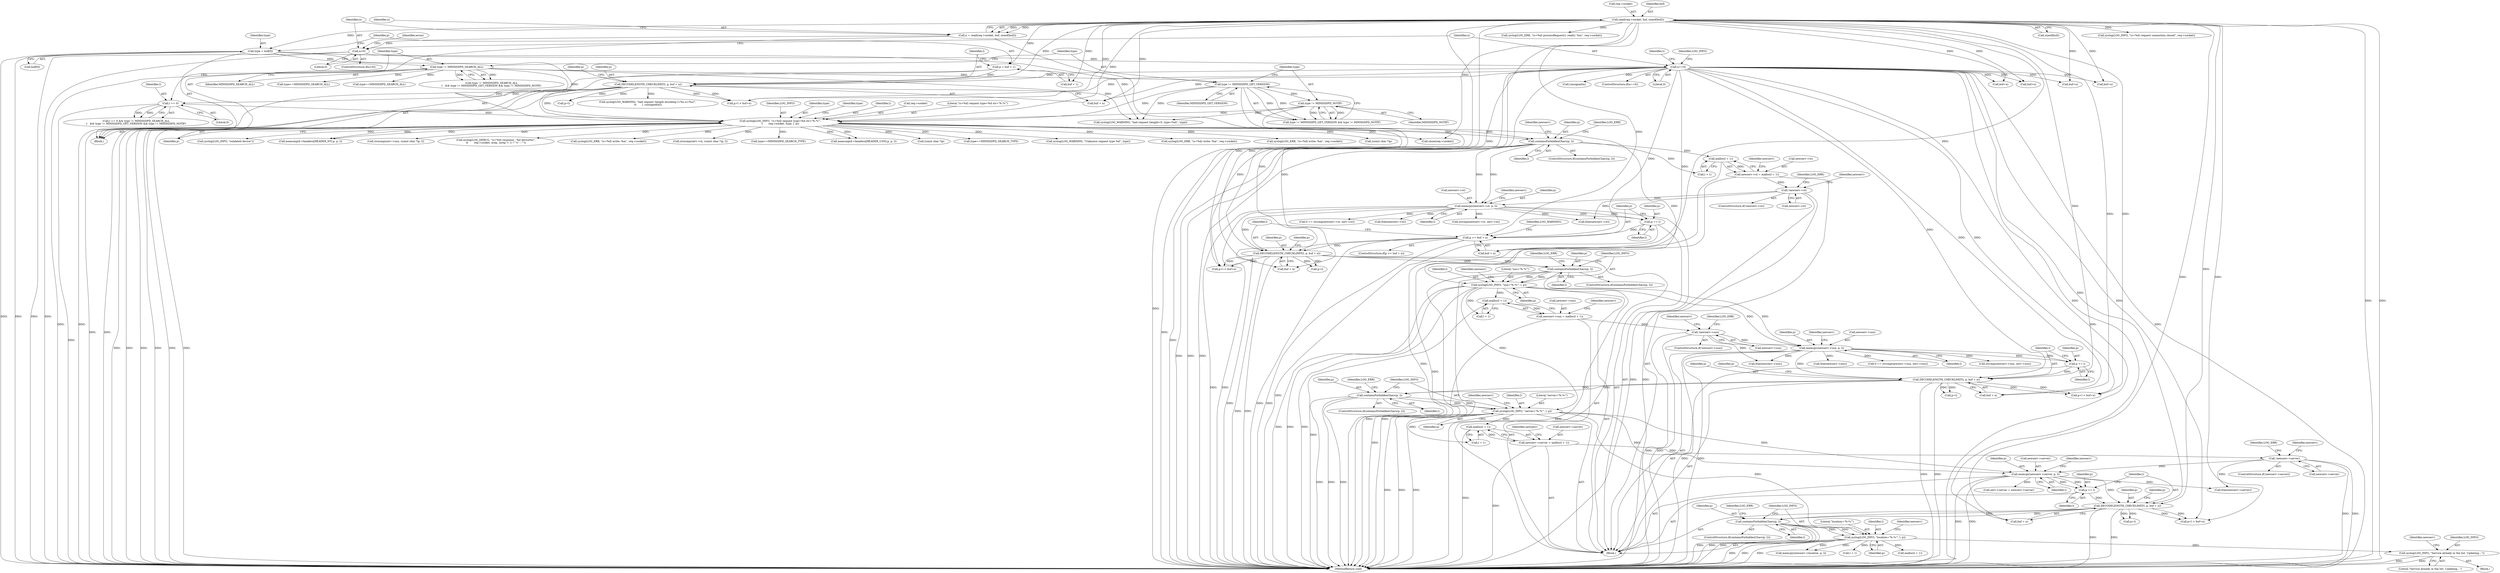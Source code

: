 digraph "0_miniupnp_b238cade9a173c6f751a34acf8ccff838a62aa47@API" {
"1000995" [label="(Call,syslog(LOG_INFO, \"Service already in the list. Updating...\"))"];
"1000923" [label="(Call,syslog(LOG_INFO, \"location='%.*s'\", l, p))"];
"1000856" [label="(Call,syslog(LOG_INFO, \"server='%.*s'\", l, p))"];
"1000789" [label="(Call,syslog(LOG_INFO, \"usn='%.*s'\", l, p))"];
"1000244" [label="(Call,syslog(LOG_INFO, \"(s=%d) request type=%d str='%.*s'\",\n\t       req->socket, type, l, p))"];
"1000141" [label="(Call,read(req->socket, buf, sizeof(buf)))"];
"1000189" [label="(Call,type = buf[0])"];
"1000228" [label="(Call,type != MINISSDPD_SEARCH_ALL)"];
"1000235" [label="(Call,type != MINISSDPD_NOTIF)"];
"1000232" [label="(Call,type != MINISSDPD_GET_VERSION)"];
"1000224" [label="(Call,l == 0)"];
"1000199" [label="(Call,DECODELENGTH_CHECKLIMIT(l, p, buf + n))"];
"1000194" [label="(Call,p = buf + 1)"];
"1000174" [label="(Call,n==0)"];
"1000149" [label="(Call,n<0)"];
"1000139" [label="(Call,n = read(req->socket, buf, sizeof(buf)))"];
"1000781" [label="(Call,containsForbiddenChars(p, l))"];
"1000761" [label="(Call,DECODELENGTH_CHECKLIMIT(l, p, buf + n))"];
"1000734" [label="(Call,memcpy(newserv->st, p, l))"];
"1000725" [label="(Call,!newserv->st)"];
"1000716" [label="(Call,newserv->st = malloc(l + 1))"];
"1000720" [label="(Call,malloc(l + 1))"];
"1000708" [label="(Call,containsForbiddenChars(p, l))"];
"1000751" [label="(Call,p >= buf + n)"];
"1000747" [label="(Call,p += l)"];
"1000848" [label="(Call,containsForbiddenChars(p, l))"];
"1000828" [label="(Call,DECODELENGTH_CHECKLIMIT(l, p, buf + n))"];
"1000812" [label="(Call,memcpy(newserv->usn, p, l))"];
"1000803" [label="(Call,!newserv->usn)"];
"1000794" [label="(Call,newserv->usn = malloc(l + 1))"];
"1000798" [label="(Call,malloc(l + 1))"];
"1000825" [label="(Call,p += l)"];
"1000915" [label="(Call,containsForbiddenChars(p, l))"];
"1000895" [label="(Call,DECODELENGTH_CHECKLIMIT(l, p, buf + n))"];
"1000879" [label="(Call,memcpy(newserv->server, p, l))"];
"1000870" [label="(Call,!newserv->server)"];
"1000861" [label="(Call,newserv->server = malloc(l + 1))"];
"1000865" [label="(Call,malloc(l + 1))"];
"1000892" [label="(Call,p += l)"];
"1000869" [label="(ControlStructure,if(!newserv->server))"];
"1000790" [label="(Identifier,LOG_INFO)"];
"1000780" [label="(ControlStructure,if(containsForbiddenChars(p, l)))"];
"1000150" [label="(Identifier,n)"];
"1000116" [label="(Block,)"];
"1000245" [label="(Identifier,LOG_INFO)"];
"1000191" [label="(Call,buf[0])"];
"1000156" [label="(Identifier,errno)"];
"1001112" [label="(Call,free(newserv->server))"];
"1000707" [label="(ControlStructure,if(containsForbiddenChars(p, l)))"];
"1000946" [label="(Call,memcpy(newserv->location, p, l))"];
"1000816" [label="(Identifier,p)"];
"1000915" [label="(Call,containsForbiddenChars(p, l))"];
"1000250" [label="(Identifier,type)"];
"1000923" [label="(Call,syslog(LOG_INFO, \"location='%.*s'\", l, p))"];
"1000176" [label="(Literal,0)"];
"1000199" [label="(Call,DECODELENGTH_CHECKLIMIT(l, p, buf + n))"];
"1000232" [label="(Call,type != MINISSDPD_GET_VERSION)"];
"1000179" [label="(Identifier,LOG_INFO)"];
"1000725" [label="(Call,!newserv->st)"];
"1001108" [label="(Call,free(newserv->usn))"];
"1000772" [label="(Call,buf+n)"];
"1000830" [label="(Identifier,p)"];
"1000584" [label="(Call,strncmp(serv->usn, (const char *)p, l))"];
"1000229" [label="(Identifier,type)"];
"1000831" [label="(Call,buf + n)"];
"1000717" [label="(Call,newserv->st)"];
"1000750" [label="(ControlStructure,if(p >= buf + n))"];
"1000254" [label="(Identifier,type)"];
"1000795" [label="(Call,newserv->usn)"];
"1000998" [label="(Call,free(newserv->st))"];
"1000196" [label="(Call,buf + 1)"];
"1000917" [label="(Identifier,l)"];
"1000239" [label="(Call,syslog(LOG_WARNING, \"bad request (length=0, type=%d)\", type))"];
"1000230" [label="(Identifier,MINISSDPD_SEARCH_ALL)"];
"1000994" [label="(Block,)"];
"1000930" [label="(Identifier,newserv)"];
"1000898" [label="(Call,buf + n)"];
"1000804" [label="(Call,newserv->usn)"];
"1000903" [label="(Call,p+l)"];
"1000186" [label="(Identifier,t)"];
"1000892" [label="(Call,p += l)"];
"1000853" [label="(Identifier,LOG_ERR)"];
"1000860" [label="(Identifier,p)"];
"1000876" [label="(Identifier,LOG_ERR)"];
"1000789" [label="(Call,syslog(LOG_INFO, \"usn='%.*s'\", l, p))"];
"1000726" [label="(Call,newserv->st)"];
"1000716" [label="(Call,newserv->st = malloc(l + 1))"];
"1000817" [label="(Identifier,l)"];
"1000228" [label="(Call,type != MINISSDPD_SEARCH_ALL)"];
"1000794" [label="(Call,newserv->usn = malloc(l + 1))"];
"1000805" [label="(Identifier,newserv)"];
"1000657" [label="(Call,syslog(LOG_DEBUG, \"(s=%d) response : %d device%s\",\n\t\t       req->socket, nrep, (nrep > 1) ? \"s\" : \"\"))"];
"1001104" [label="(Call,free(newserv->st))"];
"1000734" [label="(Call,memcpy(newserv->st, p, l))"];
"1000166" [label="(Call,syslog(LOG_ERR, \"(s=%d) processRequest(): read(): %m\", req->socket))"];
"1000847" [label="(ControlStructure,if(containsForbiddenChars(p, l)))"];
"1001092" [label="(Call,syslog(LOG_ERR, \"(s=%d) write: %m\", req->socket))"];
"1000736" [label="(Identifier,newserv)"];
"1001010" [label="(Call,serv->server = newserv->server)"];
"1000814" [label="(Identifier,newserv)"];
"1000895" [label="(Call,DECODELENGTH_CHECKLIMIT(l, p, buf + n))"];
"1000142" [label="(Call,req->socket)"];
"1000863" [label="(Identifier,newserv)"];
"1000793" [label="(Identifier,p)"];
"1000925" [label="(Literal,\"location='%.*s'\")"];
"1000978" [label="(Call,strcmp(newserv->usn, serv->usn))"];
"1000865" [label="(Call,malloc(l + 1))"];
"1000897" [label="(Identifier,p)"];
"1000782" [label="(Identifier,p)"];
"1000148" [label="(ControlStructure,if(n<0))"];
"1000881" [label="(Identifier,newserv)"];
"1000236" [label="(Identifier,type)"];
"1000904" [label="(Identifier,p)"];
"1000140" [label="(Identifier,n)"];
"1000835" [label="(Call,p+l > buf+n)"];
"1001000" [label="(Identifier,newserv)"];
"1000761" [label="(Call,DECODELENGTH_CHECKLIMIT(l, p, buf + n))"];
"1000902" [label="(Call,p+l > buf+n)"];
"1000709" [label="(Identifier,p)"];
"1000174" [label="(Call,n==0)"];
"1000569" [label="(Call,strncmp(serv->st, (const char *)p, l))"];
"1000916" [label="(Identifier,p)"];
"1000149" [label="(Call,n<0)"];
"1000363" [label="(Call,type==MINISSDPD_SEARCH_TYPE)"];
"1000862" [label="(Call,newserv->server)"];
"1000385" [label="(Call,memcmp(d->headers[HEADER_USN].p, p, l))"];
"1000190" [label="(Identifier,type)"];
"1000731" [label="(Identifier,LOG_ERR)"];
"1000769" [label="(Call,p+l)"];
"1000141" [label="(Call,read(req->socket, buf, sizeof(buf)))"];
"1000752" [label="(Identifier,p)"];
"1000588" [label="(Call,(const char *)p)"];
"1000233" [label="(Identifier,type)"];
"1000826" [label="(Identifier,p)"];
"1000933" [label="(Call,l + 1)"];
"1000151" [label="(Literal,0)"];
"1000770" [label="(Identifier,p)"];
"1000139" [label="(Call,n = read(req->socket, buf, sizeof(buf)))"];
"1000244" [label="(Call,syslog(LOG_INFO, \"(s=%d) request type=%d str='%.*s'\",\n\t       req->socket, type, l, p))"];
"1000235" [label="(Call,type != MINISSDPD_NOTIF)"];
"1000207" [label="(Call,p+l)"];
"1000237" [label="(Identifier,MINISSDPD_NOTIF)"];
"1000743" [label="(Identifier,newserv)"];
"1000906" [label="(Call,buf+n)"];
"1000231" [label="(Call,type != MINISSDPD_GET_VERSION && type != MINISSDPD_NOTIF)"];
"1000251" [label="(Identifier,l)"];
"1000762" [label="(Identifier,l)"];
"1000224" [label="(Call,l == 0)"];
"1000739" [label="(Identifier,l)"];
"1000872" [label="(Identifier,newserv)"];
"1000792" [label="(Identifier,l)"];
"1000812" [label="(Call,memcpy(newserv->usn, p, l))"];
"1000225" [label="(Identifier,l)"];
"1000753" [label="(Call,buf + n)"];
"1000201" [label="(Identifier,p)"];
"1000850" [label="(Identifier,l)"];
"1000708" [label="(Call,containsForbiddenChars(p, l))"];
"1000786" [label="(Identifier,LOG_ERR)"];
"1000825" [label="(Call,p += l)"];
"1000727" [label="(Identifier,newserv)"];
"1000798" [label="(Call,malloc(l + 1))"];
"1000395" [label="(Call,type==MINISSDPD_SEARCH_ALL)"];
"1000189" [label="(Call,type = buf[0])"];
"1000247" [label="(Call,req->socket)"];
"1000827" [label="(Identifier,l)"];
"1000828" [label="(Call,DECODELENGTH_CHECKLIMIT(l, p, buf + n))"];
"1000861" [label="(Call,newserv->server = malloc(l + 1))"];
"1000200" [label="(Identifier,l)"];
"1000713" [label="(Identifier,LOG_ERR)"];
"1000926" [label="(Identifier,l)"];
"1000849" [label="(Identifier,p)"];
"1000564" [label="(Call,type==MINISSDPD_SEARCH_TYPE)"];
"1000206" [label="(Call,p+l > buf+n)"];
"1001075" [label="(Call,syslog(LOG_WARNING, \"Unknown request type %d\", type))"];
"1000783" [label="(Identifier,l)"];
"1000888" [label="(Identifier,newserv)"];
"1000738" [label="(Identifier,p)"];
"1000927" [label="(Identifier,p)"];
"1000195" [label="(Identifier,p)"];
"1000871" [label="(Call,newserv->server)"];
"1000987" [label="(Call,strcmp(newserv->st, serv->st))"];
"1000866" [label="(Call,l + 1)"];
"1000932" [label="(Call,malloc(l + 1))"];
"1000896" [label="(Identifier,l)"];
"1000218" [label="(Call,(unsigned)n)"];
"1000758" [label="(Identifier,LOG_WARNING)"];
"1001002" [label="(Call,free(newserv->usn))"];
"1000796" [label="(Identifier,newserv)"];
"1000223" [label="(Call,l == 0 && type != MINISSDPD_SEARCH_ALL\n\t   && type != MINISSDPD_GET_VERSION && type != MINISSDPD_NOTIF)"];
"1000995" [label="(Call,syslog(LOG_INFO, \"Service already in the list. Updating...\"))"];
"1000791" [label="(Literal,\"usn='%.*s'\")"];
"1000799" [label="(Call,l + 1)"];
"1000234" [label="(Identifier,MINISSDPD_GET_VERSION)"];
"1000202" [label="(Call,buf + n)"];
"1000592" [label="(Call,type==MINISSDPD_SEARCH_ALL)"];
"1000914" [label="(ControlStructure,if(containsForbiddenChars(p, l)))"];
"1000920" [label="(Identifier,LOG_ERR)"];
"1000883" [label="(Identifier,p)"];
"1000246" [label="(Literal,\"(s=%d) request type=%d str='%.*s'\")"];
"1000839" [label="(Call,buf+n)"];
"1000768" [label="(Call,p+l > buf+n)"];
"1000809" [label="(Identifier,LOG_ERR)"];
"1000146" [label="(Call,sizeof(buf))"];
"1000781" [label="(Call,containsForbiddenChars(p, l))"];
"1000976" [label="(Call,0 == strcmp(newserv->usn, serv->usn))"];
"1001125" [label="(Call,close(req->socket))"];
"1000749" [label="(Identifier,l)"];
"1000821" [label="(Identifier,newserv)"];
"1000175" [label="(Identifier,n)"];
"1000894" [label="(Identifier,l)"];
"1000720" [label="(Call,malloc(l + 1))"];
"1000870" [label="(Call,!newserv->server)"];
"1000813" [label="(Call,newserv->usn)"];
"1001061" [label="(Call,syslog(LOG_ERR, \"(s=%d) write: %m\", req->socket))"];
"1000194" [label="(Call,p = buf + 1)"];
"1000803" [label="(Call,!newserv->usn)"];
"1000924" [label="(Identifier,LOG_INFO)"];
"1000880" [label="(Call,newserv->server)"];
"1000848" [label="(Call,containsForbiddenChars(p, l))"];
"1000751" [label="(Call,p >= buf + n)"];
"1000214" [label="(Call,syslog(LOG_WARNING, \"bad request (length encoding l=%u n=%u)\",\n \t\t       l, (unsigned)n))"];
"1000747" [label="(Call,p += l)"];
"1000724" [label="(ControlStructure,if(!newserv->st))"];
"1000836" [label="(Call,p+l)"];
"1000884" [label="(Identifier,l)"];
"1000859" [label="(Identifier,l)"];
"1000893" [label="(Identifier,p)"];
"1000802" [label="(ControlStructure,if(!newserv->usn))"];
"1000857" [label="(Identifier,LOG_INFO)"];
"1000879" [label="(Call,memcpy(newserv->server, p, l))"];
"1000210" [label="(Call,buf+n)"];
"1000763" [label="(Identifier,p)"];
"1000858" [label="(Literal,\"server='%.*s'\")"];
"1000289" [label="(Call,syslog(LOG_ERR, \"(s=%d) write: %m\", req->socket))"];
"1000748" [label="(Identifier,p)"];
"1000178" [label="(Call,syslog(LOG_INFO, \"(s=%d) request connection closed\", req->socket))"];
"1000721" [label="(Call,l + 1)"];
"1000173" [label="(ControlStructure,if(n==0))"];
"1001136" [label="(MethodReturn,void)"];
"1000208" [label="(Identifier,p)"];
"1000735" [label="(Call,newserv->st)"];
"1000829" [label="(Identifier,l)"];
"1000227" [label="(Call,type != MINISSDPD_SEARCH_ALL\n\t   && type != MINISSDPD_GET_VERSION && type != MINISSDPD_NOTIF)"];
"1000573" [label="(Call,(const char *)p)"];
"1000985" [label="(Call,0 == strcmp(newserv->st, serv->st))"];
"1000145" [label="(Identifier,buf)"];
"1000997" [label="(Literal,\"Service already in the list. Updating...\")"];
"1000252" [label="(Identifier,p)"];
"1000319" [label="(Call,syslog(LOG_INFO, \"outdated device\"))"];
"1000710" [label="(Identifier,l)"];
"1000718" [label="(Identifier,newserv)"];
"1000996" [label="(Identifier,LOG_INFO)"];
"1000837" [label="(Identifier,p)"];
"1000226" [label="(Literal,0)"];
"1000764" [label="(Call,buf + n)"];
"1000368" [label="(Call,memcmp(d->headers[HEADER_NT].p, p, l))"];
"1000856" [label="(Call,syslog(LOG_INFO, \"server='%.*s'\", l, p))"];
"1000255" [label="(Block,)"];
"1000995" -> "1000994"  [label="AST: "];
"1000995" -> "1000997"  [label="CFG: "];
"1000996" -> "1000995"  [label="AST: "];
"1000997" -> "1000995"  [label="AST: "];
"1001000" -> "1000995"  [label="CFG: "];
"1000995" -> "1001136"  [label="DDG: "];
"1000995" -> "1001136"  [label="DDG: "];
"1000923" -> "1000995"  [label="DDG: "];
"1000923" -> "1000255"  [label="AST: "];
"1000923" -> "1000927"  [label="CFG: "];
"1000924" -> "1000923"  [label="AST: "];
"1000925" -> "1000923"  [label="AST: "];
"1000926" -> "1000923"  [label="AST: "];
"1000927" -> "1000923"  [label="AST: "];
"1000930" -> "1000923"  [label="CFG: "];
"1000923" -> "1001136"  [label="DDG: "];
"1000923" -> "1001136"  [label="DDG: "];
"1000923" -> "1001136"  [label="DDG: "];
"1000856" -> "1000923"  [label="DDG: "];
"1000915" -> "1000923"  [label="DDG: "];
"1000915" -> "1000923"  [label="DDG: "];
"1000923" -> "1000932"  [label="DDG: "];
"1000923" -> "1000933"  [label="DDG: "];
"1000923" -> "1000946"  [label="DDG: "];
"1000923" -> "1000946"  [label="DDG: "];
"1000856" -> "1000255"  [label="AST: "];
"1000856" -> "1000860"  [label="CFG: "];
"1000857" -> "1000856"  [label="AST: "];
"1000858" -> "1000856"  [label="AST: "];
"1000859" -> "1000856"  [label="AST: "];
"1000860" -> "1000856"  [label="AST: "];
"1000863" -> "1000856"  [label="CFG: "];
"1000856" -> "1001136"  [label="DDG: "];
"1000856" -> "1001136"  [label="DDG: "];
"1000856" -> "1001136"  [label="DDG: "];
"1000789" -> "1000856"  [label="DDG: "];
"1000848" -> "1000856"  [label="DDG: "];
"1000848" -> "1000856"  [label="DDG: "];
"1000856" -> "1000865"  [label="DDG: "];
"1000856" -> "1000866"  [label="DDG: "];
"1000856" -> "1000879"  [label="DDG: "];
"1000856" -> "1000879"  [label="DDG: "];
"1000789" -> "1000255"  [label="AST: "];
"1000789" -> "1000793"  [label="CFG: "];
"1000790" -> "1000789"  [label="AST: "];
"1000791" -> "1000789"  [label="AST: "];
"1000792" -> "1000789"  [label="AST: "];
"1000793" -> "1000789"  [label="AST: "];
"1000796" -> "1000789"  [label="CFG: "];
"1000789" -> "1001136"  [label="DDG: "];
"1000789" -> "1001136"  [label="DDG: "];
"1000789" -> "1001136"  [label="DDG: "];
"1000244" -> "1000789"  [label="DDG: "];
"1000781" -> "1000789"  [label="DDG: "];
"1000781" -> "1000789"  [label="DDG: "];
"1000789" -> "1000798"  [label="DDG: "];
"1000789" -> "1000799"  [label="DDG: "];
"1000789" -> "1000812"  [label="DDG: "];
"1000789" -> "1000812"  [label="DDG: "];
"1000244" -> "1000116"  [label="AST: "];
"1000244" -> "1000252"  [label="CFG: "];
"1000245" -> "1000244"  [label="AST: "];
"1000246" -> "1000244"  [label="AST: "];
"1000247" -> "1000244"  [label="AST: "];
"1000250" -> "1000244"  [label="AST: "];
"1000251" -> "1000244"  [label="AST: "];
"1000252" -> "1000244"  [label="AST: "];
"1000254" -> "1000244"  [label="CFG: "];
"1000244" -> "1001136"  [label="DDG: "];
"1000244" -> "1001136"  [label="DDG: "];
"1000244" -> "1001136"  [label="DDG: "];
"1000244" -> "1001136"  [label="DDG: "];
"1000244" -> "1001136"  [label="DDG: "];
"1000244" -> "1001136"  [label="DDG: "];
"1000141" -> "1000244"  [label="DDG: "];
"1000189" -> "1000244"  [label="DDG: "];
"1000228" -> "1000244"  [label="DDG: "];
"1000235" -> "1000244"  [label="DDG: "];
"1000232" -> "1000244"  [label="DDG: "];
"1000224" -> "1000244"  [label="DDG: "];
"1000199" -> "1000244"  [label="DDG: "];
"1000244" -> "1000289"  [label="DDG: "];
"1000244" -> "1000319"  [label="DDG: "];
"1000244" -> "1000363"  [label="DDG: "];
"1000244" -> "1000368"  [label="DDG: "];
"1000244" -> "1000368"  [label="DDG: "];
"1000244" -> "1000385"  [label="DDG: "];
"1000244" -> "1000385"  [label="DDG: "];
"1000244" -> "1000564"  [label="DDG: "];
"1000244" -> "1000573"  [label="DDG: "];
"1000244" -> "1000569"  [label="DDG: "];
"1000244" -> "1000588"  [label="DDG: "];
"1000244" -> "1000584"  [label="DDG: "];
"1000244" -> "1000657"  [label="DDG: "];
"1000244" -> "1000708"  [label="DDG: "];
"1000244" -> "1000708"  [label="DDG: "];
"1000244" -> "1001061"  [label="DDG: "];
"1000244" -> "1001075"  [label="DDG: "];
"1000244" -> "1001092"  [label="DDG: "];
"1000244" -> "1001125"  [label="DDG: "];
"1000141" -> "1000139"  [label="AST: "];
"1000141" -> "1000146"  [label="CFG: "];
"1000142" -> "1000141"  [label="AST: "];
"1000145" -> "1000141"  [label="AST: "];
"1000146" -> "1000141"  [label="AST: "];
"1000139" -> "1000141"  [label="CFG: "];
"1000141" -> "1001136"  [label="DDG: "];
"1000141" -> "1001136"  [label="DDG: "];
"1000141" -> "1000139"  [label="DDG: "];
"1000141" -> "1000139"  [label="DDG: "];
"1000141" -> "1000166"  [label="DDG: "];
"1000141" -> "1000178"  [label="DDG: "];
"1000141" -> "1000189"  [label="DDG: "];
"1000141" -> "1000194"  [label="DDG: "];
"1000141" -> "1000196"  [label="DDG: "];
"1000141" -> "1000199"  [label="DDG: "];
"1000141" -> "1000202"  [label="DDG: "];
"1000141" -> "1000206"  [label="DDG: "];
"1000141" -> "1000210"  [label="DDG: "];
"1000141" -> "1000751"  [label="DDG: "];
"1000141" -> "1000753"  [label="DDG: "];
"1000141" -> "1000761"  [label="DDG: "];
"1000141" -> "1000764"  [label="DDG: "];
"1000141" -> "1000768"  [label="DDG: "];
"1000141" -> "1000772"  [label="DDG: "];
"1000141" -> "1000828"  [label="DDG: "];
"1000141" -> "1000831"  [label="DDG: "];
"1000141" -> "1000835"  [label="DDG: "];
"1000141" -> "1000839"  [label="DDG: "];
"1000141" -> "1000895"  [label="DDG: "];
"1000141" -> "1000898"  [label="DDG: "];
"1000141" -> "1000902"  [label="DDG: "];
"1000141" -> "1000906"  [label="DDG: "];
"1000141" -> "1001125"  [label="DDG: "];
"1000189" -> "1000116"  [label="AST: "];
"1000189" -> "1000191"  [label="CFG: "];
"1000190" -> "1000189"  [label="AST: "];
"1000191" -> "1000189"  [label="AST: "];
"1000195" -> "1000189"  [label="CFG: "];
"1000189" -> "1001136"  [label="DDG: "];
"1000189" -> "1001136"  [label="DDG: "];
"1000189" -> "1000228"  [label="DDG: "];
"1000189" -> "1000239"  [label="DDG: "];
"1000228" -> "1000227"  [label="AST: "];
"1000228" -> "1000230"  [label="CFG: "];
"1000229" -> "1000228"  [label="AST: "];
"1000230" -> "1000228"  [label="AST: "];
"1000233" -> "1000228"  [label="CFG: "];
"1000227" -> "1000228"  [label="CFG: "];
"1000228" -> "1001136"  [label="DDG: "];
"1000228" -> "1000227"  [label="DDG: "];
"1000228" -> "1000227"  [label="DDG: "];
"1000228" -> "1000232"  [label="DDG: "];
"1000228" -> "1000239"  [label="DDG: "];
"1000228" -> "1000395"  [label="DDG: "];
"1000228" -> "1000592"  [label="DDG: "];
"1000235" -> "1000231"  [label="AST: "];
"1000235" -> "1000237"  [label="CFG: "];
"1000236" -> "1000235"  [label="AST: "];
"1000237" -> "1000235"  [label="AST: "];
"1000231" -> "1000235"  [label="CFG: "];
"1000235" -> "1001136"  [label="DDG: "];
"1000235" -> "1000231"  [label="DDG: "];
"1000235" -> "1000231"  [label="DDG: "];
"1000232" -> "1000235"  [label="DDG: "];
"1000235" -> "1000239"  [label="DDG: "];
"1000232" -> "1000231"  [label="AST: "];
"1000232" -> "1000234"  [label="CFG: "];
"1000233" -> "1000232"  [label="AST: "];
"1000234" -> "1000232"  [label="AST: "];
"1000236" -> "1000232"  [label="CFG: "];
"1000231" -> "1000232"  [label="CFG: "];
"1000232" -> "1001136"  [label="DDG: "];
"1000232" -> "1000231"  [label="DDG: "];
"1000232" -> "1000231"  [label="DDG: "];
"1000232" -> "1000239"  [label="DDG: "];
"1000224" -> "1000223"  [label="AST: "];
"1000224" -> "1000226"  [label="CFG: "];
"1000225" -> "1000224"  [label="AST: "];
"1000226" -> "1000224"  [label="AST: "];
"1000229" -> "1000224"  [label="CFG: "];
"1000223" -> "1000224"  [label="CFG: "];
"1000224" -> "1001136"  [label="DDG: "];
"1000224" -> "1000223"  [label="DDG: "];
"1000224" -> "1000223"  [label="DDG: "];
"1000199" -> "1000224"  [label="DDG: "];
"1000199" -> "1000116"  [label="AST: "];
"1000199" -> "1000202"  [label="CFG: "];
"1000200" -> "1000199"  [label="AST: "];
"1000201" -> "1000199"  [label="AST: "];
"1000202" -> "1000199"  [label="AST: "];
"1000208" -> "1000199"  [label="CFG: "];
"1000199" -> "1001136"  [label="DDG: "];
"1000199" -> "1001136"  [label="DDG: "];
"1000194" -> "1000199"  [label="DDG: "];
"1000174" -> "1000199"  [label="DDG: "];
"1000199" -> "1000206"  [label="DDG: "];
"1000199" -> "1000206"  [label="DDG: "];
"1000199" -> "1000207"  [label="DDG: "];
"1000199" -> "1000207"  [label="DDG: "];
"1000199" -> "1000214"  [label="DDG: "];
"1000194" -> "1000116"  [label="AST: "];
"1000194" -> "1000196"  [label="CFG: "];
"1000195" -> "1000194"  [label="AST: "];
"1000196" -> "1000194"  [label="AST: "];
"1000200" -> "1000194"  [label="CFG: "];
"1000194" -> "1001136"  [label="DDG: "];
"1000174" -> "1000173"  [label="AST: "];
"1000174" -> "1000176"  [label="CFG: "];
"1000175" -> "1000174"  [label="AST: "];
"1000176" -> "1000174"  [label="AST: "];
"1000179" -> "1000174"  [label="CFG: "];
"1000186" -> "1000174"  [label="CFG: "];
"1000174" -> "1001136"  [label="DDG: "];
"1000174" -> "1001136"  [label="DDG: "];
"1000149" -> "1000174"  [label="DDG: "];
"1000174" -> "1000202"  [label="DDG: "];
"1000174" -> "1000206"  [label="DDG: "];
"1000174" -> "1000210"  [label="DDG: "];
"1000174" -> "1000218"  [label="DDG: "];
"1000174" -> "1000751"  [label="DDG: "];
"1000174" -> "1000753"  [label="DDG: "];
"1000174" -> "1000761"  [label="DDG: "];
"1000174" -> "1000764"  [label="DDG: "];
"1000174" -> "1000768"  [label="DDG: "];
"1000174" -> "1000772"  [label="DDG: "];
"1000174" -> "1000828"  [label="DDG: "];
"1000174" -> "1000831"  [label="DDG: "];
"1000174" -> "1000835"  [label="DDG: "];
"1000174" -> "1000839"  [label="DDG: "];
"1000174" -> "1000895"  [label="DDG: "];
"1000174" -> "1000898"  [label="DDG: "];
"1000174" -> "1000902"  [label="DDG: "];
"1000174" -> "1000906"  [label="DDG: "];
"1000149" -> "1000148"  [label="AST: "];
"1000149" -> "1000151"  [label="CFG: "];
"1000150" -> "1000149"  [label="AST: "];
"1000151" -> "1000149"  [label="AST: "];
"1000156" -> "1000149"  [label="CFG: "];
"1000175" -> "1000149"  [label="CFG: "];
"1000149" -> "1001136"  [label="DDG: "];
"1000149" -> "1001136"  [label="DDG: "];
"1000139" -> "1000149"  [label="DDG: "];
"1000139" -> "1000116"  [label="AST: "];
"1000140" -> "1000139"  [label="AST: "];
"1000150" -> "1000139"  [label="CFG: "];
"1000139" -> "1001136"  [label="DDG: "];
"1000781" -> "1000780"  [label="AST: "];
"1000781" -> "1000783"  [label="CFG: "];
"1000782" -> "1000781"  [label="AST: "];
"1000783" -> "1000781"  [label="AST: "];
"1000786" -> "1000781"  [label="CFG: "];
"1000790" -> "1000781"  [label="CFG: "];
"1000781" -> "1001136"  [label="DDG: "];
"1000781" -> "1001136"  [label="DDG: "];
"1000781" -> "1001136"  [label="DDG: "];
"1000761" -> "1000781"  [label="DDG: "];
"1000761" -> "1000781"  [label="DDG: "];
"1000761" -> "1000255"  [label="AST: "];
"1000761" -> "1000764"  [label="CFG: "];
"1000762" -> "1000761"  [label="AST: "];
"1000763" -> "1000761"  [label="AST: "];
"1000764" -> "1000761"  [label="AST: "];
"1000770" -> "1000761"  [label="CFG: "];
"1000761" -> "1001136"  [label="DDG: "];
"1000761" -> "1001136"  [label="DDG: "];
"1000734" -> "1000761"  [label="DDG: "];
"1000751" -> "1000761"  [label="DDG: "];
"1000761" -> "1000768"  [label="DDG: "];
"1000761" -> "1000768"  [label="DDG: "];
"1000761" -> "1000769"  [label="DDG: "];
"1000761" -> "1000769"  [label="DDG: "];
"1000734" -> "1000255"  [label="AST: "];
"1000734" -> "1000739"  [label="CFG: "];
"1000735" -> "1000734"  [label="AST: "];
"1000738" -> "1000734"  [label="AST: "];
"1000739" -> "1000734"  [label="AST: "];
"1000743" -> "1000734"  [label="CFG: "];
"1000734" -> "1001136"  [label="DDG: "];
"1000734" -> "1001136"  [label="DDG: "];
"1000725" -> "1000734"  [label="DDG: "];
"1000708" -> "1000734"  [label="DDG: "];
"1000708" -> "1000734"  [label="DDG: "];
"1000734" -> "1000747"  [label="DDG: "];
"1000734" -> "1000747"  [label="DDG: "];
"1000734" -> "1000985"  [label="DDG: "];
"1000734" -> "1000987"  [label="DDG: "];
"1000734" -> "1000998"  [label="DDG: "];
"1000734" -> "1001104"  [label="DDG: "];
"1000725" -> "1000724"  [label="AST: "];
"1000725" -> "1000726"  [label="CFG: "];
"1000726" -> "1000725"  [label="AST: "];
"1000731" -> "1000725"  [label="CFG: "];
"1000736" -> "1000725"  [label="CFG: "];
"1000725" -> "1001136"  [label="DDG: "];
"1000725" -> "1001136"  [label="DDG: "];
"1000716" -> "1000725"  [label="DDG: "];
"1000725" -> "1001104"  [label="DDG: "];
"1000716" -> "1000255"  [label="AST: "];
"1000716" -> "1000720"  [label="CFG: "];
"1000717" -> "1000716"  [label="AST: "];
"1000720" -> "1000716"  [label="AST: "];
"1000727" -> "1000716"  [label="CFG: "];
"1000716" -> "1001136"  [label="DDG: "];
"1000720" -> "1000716"  [label="DDG: "];
"1000720" -> "1000721"  [label="CFG: "];
"1000721" -> "1000720"  [label="AST: "];
"1000720" -> "1001136"  [label="DDG: "];
"1000708" -> "1000720"  [label="DDG: "];
"1000708" -> "1000707"  [label="AST: "];
"1000708" -> "1000710"  [label="CFG: "];
"1000709" -> "1000708"  [label="AST: "];
"1000710" -> "1000708"  [label="AST: "];
"1000713" -> "1000708"  [label="CFG: "];
"1000718" -> "1000708"  [label="CFG: "];
"1000708" -> "1001136"  [label="DDG: "];
"1000708" -> "1001136"  [label="DDG: "];
"1000708" -> "1001136"  [label="DDG: "];
"1000708" -> "1000721"  [label="DDG: "];
"1000751" -> "1000750"  [label="AST: "];
"1000751" -> "1000753"  [label="CFG: "];
"1000752" -> "1000751"  [label="AST: "];
"1000753" -> "1000751"  [label="AST: "];
"1000758" -> "1000751"  [label="CFG: "];
"1000762" -> "1000751"  [label="CFG: "];
"1000751" -> "1001136"  [label="DDG: "];
"1000751" -> "1001136"  [label="DDG: "];
"1000751" -> "1001136"  [label="DDG: "];
"1000747" -> "1000751"  [label="DDG: "];
"1000747" -> "1000255"  [label="AST: "];
"1000747" -> "1000749"  [label="CFG: "];
"1000748" -> "1000747"  [label="AST: "];
"1000749" -> "1000747"  [label="AST: "];
"1000752" -> "1000747"  [label="CFG: "];
"1000747" -> "1001136"  [label="DDG: "];
"1000848" -> "1000847"  [label="AST: "];
"1000848" -> "1000850"  [label="CFG: "];
"1000849" -> "1000848"  [label="AST: "];
"1000850" -> "1000848"  [label="AST: "];
"1000853" -> "1000848"  [label="CFG: "];
"1000857" -> "1000848"  [label="CFG: "];
"1000848" -> "1001136"  [label="DDG: "];
"1000848" -> "1001136"  [label="DDG: "];
"1000848" -> "1001136"  [label="DDG: "];
"1000828" -> "1000848"  [label="DDG: "];
"1000828" -> "1000848"  [label="DDG: "];
"1000828" -> "1000255"  [label="AST: "];
"1000828" -> "1000831"  [label="CFG: "];
"1000829" -> "1000828"  [label="AST: "];
"1000830" -> "1000828"  [label="AST: "];
"1000831" -> "1000828"  [label="AST: "];
"1000837" -> "1000828"  [label="CFG: "];
"1000828" -> "1001136"  [label="DDG: "];
"1000828" -> "1001136"  [label="DDG: "];
"1000812" -> "1000828"  [label="DDG: "];
"1000825" -> "1000828"  [label="DDG: "];
"1000828" -> "1000835"  [label="DDG: "];
"1000828" -> "1000835"  [label="DDG: "];
"1000828" -> "1000836"  [label="DDG: "];
"1000828" -> "1000836"  [label="DDG: "];
"1000812" -> "1000255"  [label="AST: "];
"1000812" -> "1000817"  [label="CFG: "];
"1000813" -> "1000812"  [label="AST: "];
"1000816" -> "1000812"  [label="AST: "];
"1000817" -> "1000812"  [label="AST: "];
"1000821" -> "1000812"  [label="CFG: "];
"1000812" -> "1001136"  [label="DDG: "];
"1000812" -> "1001136"  [label="DDG: "];
"1000803" -> "1000812"  [label="DDG: "];
"1000812" -> "1000825"  [label="DDG: "];
"1000812" -> "1000825"  [label="DDG: "];
"1000812" -> "1000976"  [label="DDG: "];
"1000812" -> "1000978"  [label="DDG: "];
"1000812" -> "1001002"  [label="DDG: "];
"1000812" -> "1001108"  [label="DDG: "];
"1000803" -> "1000802"  [label="AST: "];
"1000803" -> "1000804"  [label="CFG: "];
"1000804" -> "1000803"  [label="AST: "];
"1000809" -> "1000803"  [label="CFG: "];
"1000814" -> "1000803"  [label="CFG: "];
"1000803" -> "1001136"  [label="DDG: "];
"1000803" -> "1001136"  [label="DDG: "];
"1000794" -> "1000803"  [label="DDG: "];
"1000803" -> "1001108"  [label="DDG: "];
"1000794" -> "1000255"  [label="AST: "];
"1000794" -> "1000798"  [label="CFG: "];
"1000795" -> "1000794"  [label="AST: "];
"1000798" -> "1000794"  [label="AST: "];
"1000805" -> "1000794"  [label="CFG: "];
"1000794" -> "1001136"  [label="DDG: "];
"1000798" -> "1000794"  [label="DDG: "];
"1000798" -> "1000799"  [label="CFG: "];
"1000799" -> "1000798"  [label="AST: "];
"1000798" -> "1001136"  [label="DDG: "];
"1000825" -> "1000255"  [label="AST: "];
"1000825" -> "1000827"  [label="CFG: "];
"1000826" -> "1000825"  [label="AST: "];
"1000827" -> "1000825"  [label="AST: "];
"1000829" -> "1000825"  [label="CFG: "];
"1000915" -> "1000914"  [label="AST: "];
"1000915" -> "1000917"  [label="CFG: "];
"1000916" -> "1000915"  [label="AST: "];
"1000917" -> "1000915"  [label="AST: "];
"1000920" -> "1000915"  [label="CFG: "];
"1000924" -> "1000915"  [label="CFG: "];
"1000915" -> "1001136"  [label="DDG: "];
"1000915" -> "1001136"  [label="DDG: "];
"1000915" -> "1001136"  [label="DDG: "];
"1000895" -> "1000915"  [label="DDG: "];
"1000895" -> "1000915"  [label="DDG: "];
"1000895" -> "1000255"  [label="AST: "];
"1000895" -> "1000898"  [label="CFG: "];
"1000896" -> "1000895"  [label="AST: "];
"1000897" -> "1000895"  [label="AST: "];
"1000898" -> "1000895"  [label="AST: "];
"1000904" -> "1000895"  [label="CFG: "];
"1000895" -> "1001136"  [label="DDG: "];
"1000895" -> "1001136"  [label="DDG: "];
"1000879" -> "1000895"  [label="DDG: "];
"1000892" -> "1000895"  [label="DDG: "];
"1000895" -> "1000902"  [label="DDG: "];
"1000895" -> "1000902"  [label="DDG: "];
"1000895" -> "1000903"  [label="DDG: "];
"1000895" -> "1000903"  [label="DDG: "];
"1000879" -> "1000255"  [label="AST: "];
"1000879" -> "1000884"  [label="CFG: "];
"1000880" -> "1000879"  [label="AST: "];
"1000883" -> "1000879"  [label="AST: "];
"1000884" -> "1000879"  [label="AST: "];
"1000888" -> "1000879"  [label="CFG: "];
"1000879" -> "1001136"  [label="DDG: "];
"1000879" -> "1001136"  [label="DDG: "];
"1000870" -> "1000879"  [label="DDG: "];
"1000879" -> "1000892"  [label="DDG: "];
"1000879" -> "1000892"  [label="DDG: "];
"1000879" -> "1001010"  [label="DDG: "];
"1000879" -> "1001112"  [label="DDG: "];
"1000870" -> "1000869"  [label="AST: "];
"1000870" -> "1000871"  [label="CFG: "];
"1000871" -> "1000870"  [label="AST: "];
"1000876" -> "1000870"  [label="CFG: "];
"1000881" -> "1000870"  [label="CFG: "];
"1000870" -> "1001136"  [label="DDG: "];
"1000870" -> "1001136"  [label="DDG: "];
"1000861" -> "1000870"  [label="DDG: "];
"1000870" -> "1001112"  [label="DDG: "];
"1000861" -> "1000255"  [label="AST: "];
"1000861" -> "1000865"  [label="CFG: "];
"1000862" -> "1000861"  [label="AST: "];
"1000865" -> "1000861"  [label="AST: "];
"1000872" -> "1000861"  [label="CFG: "];
"1000861" -> "1001136"  [label="DDG: "];
"1000865" -> "1000861"  [label="DDG: "];
"1000865" -> "1000866"  [label="CFG: "];
"1000866" -> "1000865"  [label="AST: "];
"1000865" -> "1001136"  [label="DDG: "];
"1000892" -> "1000255"  [label="AST: "];
"1000892" -> "1000894"  [label="CFG: "];
"1000893" -> "1000892"  [label="AST: "];
"1000894" -> "1000892"  [label="AST: "];
"1000896" -> "1000892"  [label="CFG: "];
}

